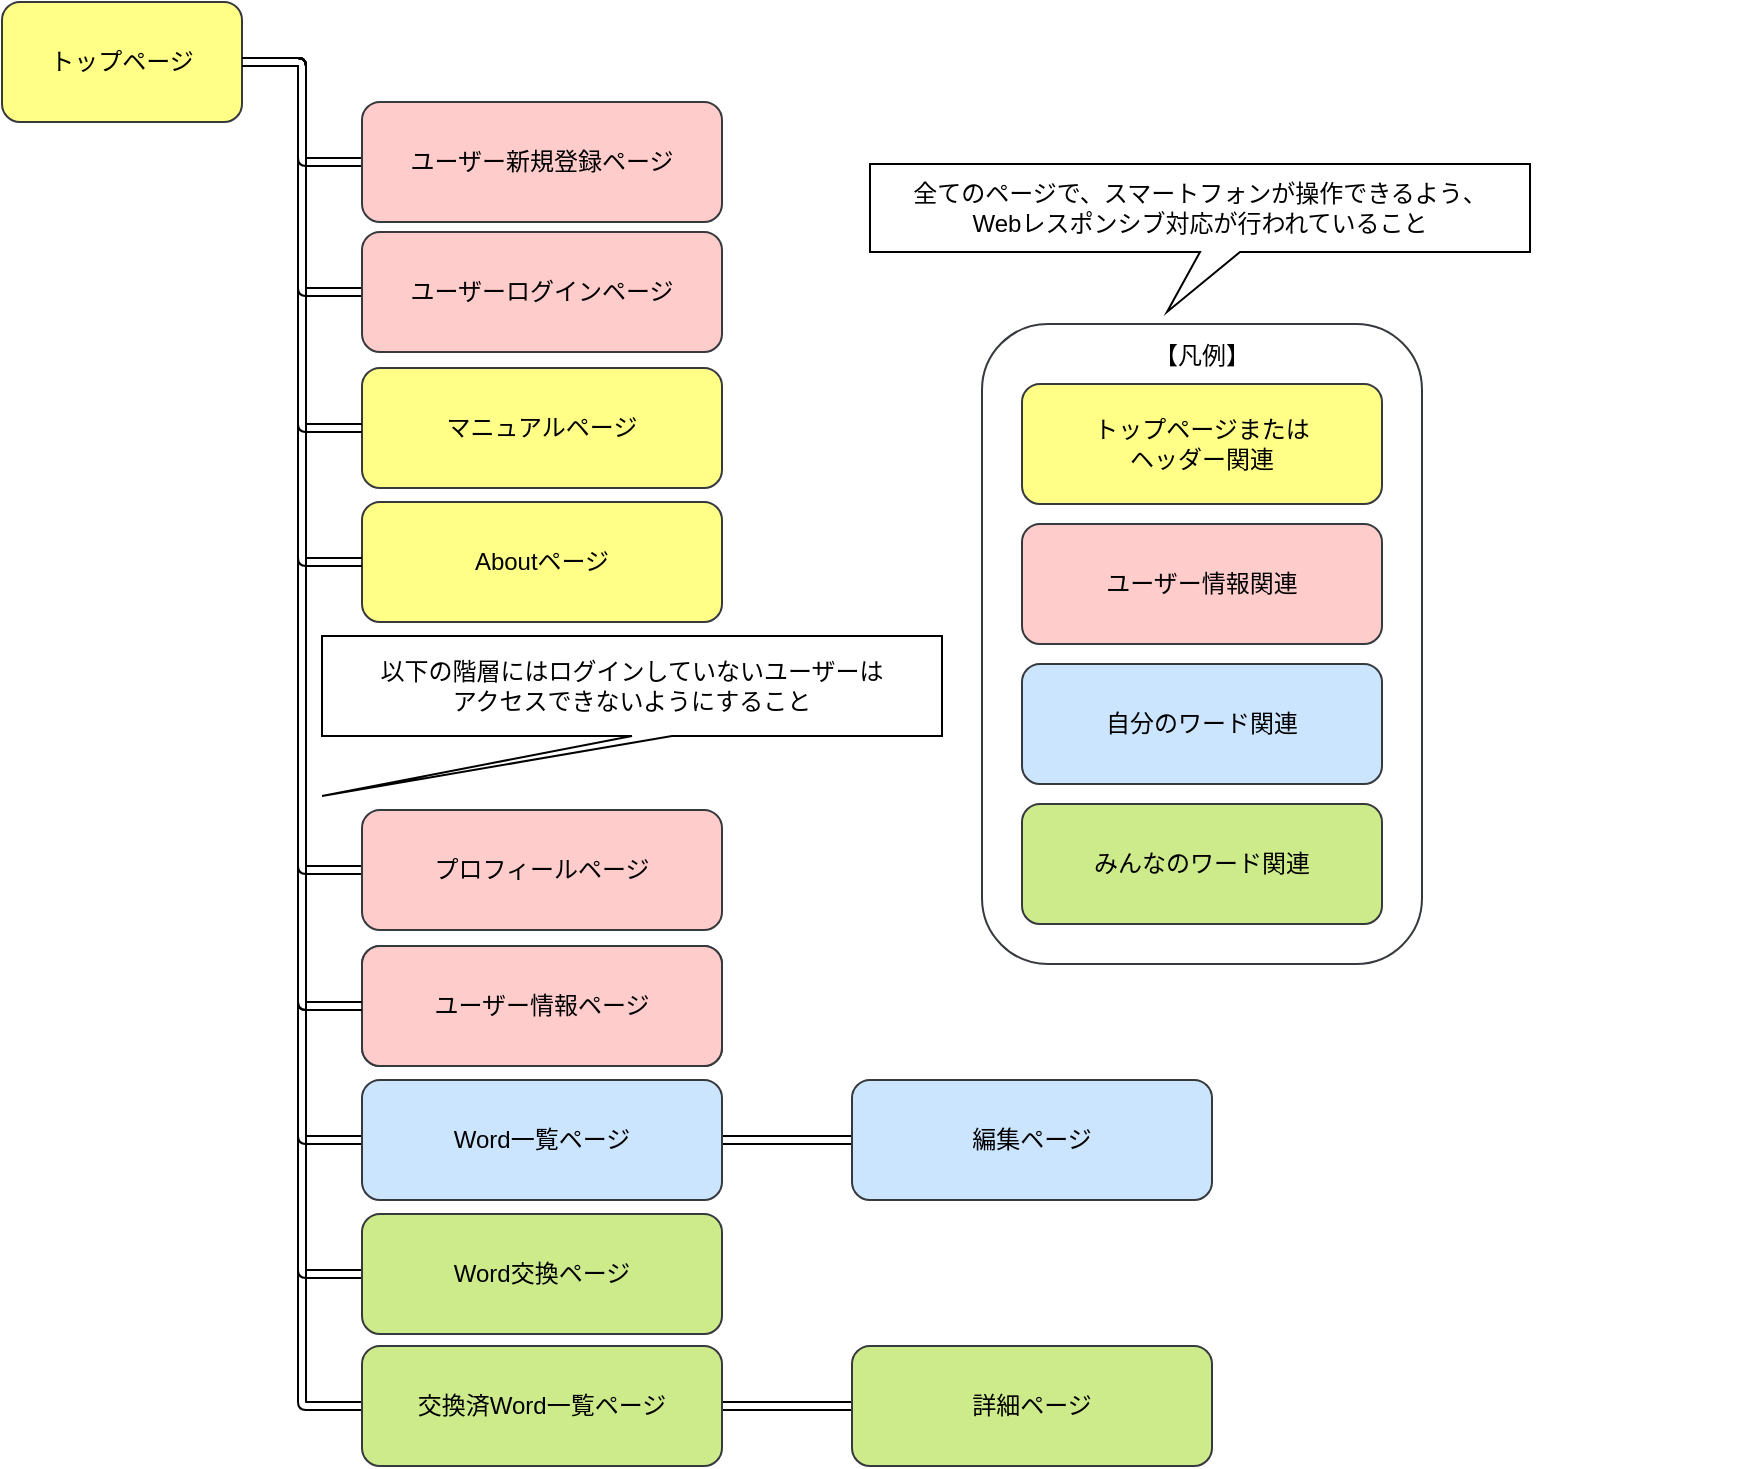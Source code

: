 <mxfile>
    <diagram id="yy-QNt_JoZgi6EvmA3wU" name="ページ1">
        <mxGraphModel dx="1796" dy="948" grid="1" gridSize="10" guides="1" tooltips="1" connect="1" arrows="1" fold="1" page="1" pageScale="1" pageWidth="827" pageHeight="1169" math="0" shadow="0">
            <root>
                <mxCell id="0"/>
                <mxCell id="1" parent="0"/>
                <mxCell id="13" style="edgeStyle=orthogonalEdgeStyle;html=1;fontColor=#000000;entryX=0;entryY=0.5;entryDx=0;entryDy=0;exitX=1;exitY=0.5;exitDx=0;exitDy=0;shape=link;" parent="1" source="2" target="4" edge="1">
                    <mxGeometry relative="1" as="geometry"/>
                </mxCell>
                <mxCell id="14" style="edgeStyle=orthogonalEdgeStyle;shape=link;html=1;entryX=0;entryY=0.5;entryDx=0;entryDy=0;fontColor=#000000;" parent="1" source="2" target="3" edge="1">
                    <mxGeometry relative="1" as="geometry"/>
                </mxCell>
                <mxCell id="15" style="edgeStyle=orthogonalEdgeStyle;shape=link;html=1;entryX=0;entryY=0.5;entryDx=0;entryDy=0;fontColor=#000000;" parent="1" source="2" target="5" edge="1">
                    <mxGeometry relative="1" as="geometry"/>
                </mxCell>
                <mxCell id="16" style="edgeStyle=orthogonalEdgeStyle;shape=link;html=1;entryX=0;entryY=0.5;entryDx=0;entryDy=0;fontColor=#000000;" parent="1" source="2" target="6" edge="1">
                    <mxGeometry relative="1" as="geometry"/>
                </mxCell>
                <mxCell id="17" style="edgeStyle=orthogonalEdgeStyle;shape=link;html=1;entryX=0;entryY=0.5;entryDx=0;entryDy=0;fontColor=#000000;" parent="1" source="2" target="7" edge="1">
                    <mxGeometry relative="1" as="geometry"/>
                </mxCell>
                <mxCell id="28" style="edgeStyle=orthogonalEdgeStyle;html=1;exitX=1;exitY=0.5;exitDx=0;exitDy=0;entryX=0;entryY=0.5;entryDx=0;entryDy=0;shape=link;" parent="1" source="2" target="27" edge="1">
                    <mxGeometry relative="1" as="geometry"/>
                </mxCell>
                <mxCell id="30" style="edgeStyle=orthogonalEdgeStyle;shape=link;html=1;entryX=0;entryY=0.5;entryDx=0;entryDy=0;" parent="1" source="2" target="8" edge="1">
                    <mxGeometry relative="1" as="geometry"/>
                </mxCell>
                <mxCell id="2" value="&lt;font color=&quot;#000000&quot;&gt;トップページ&lt;/font&gt;" style="rounded=1;whiteSpace=wrap;html=1;fillColor=#ffff88;strokeColor=#36393d;" parent="1" vertex="1">
                    <mxGeometry x="10" y="104" width="120" height="60" as="geometry"/>
                </mxCell>
                <mxCell id="3" value="&lt;font color=&quot;#000000&quot;&gt;ユーザーログインページ&lt;/font&gt;" style="rounded=1;whiteSpace=wrap;html=1;fillColor=#ffcccc;strokeColor=#36393d;" parent="1" vertex="1">
                    <mxGeometry x="190" y="219" width="180" height="60" as="geometry"/>
                </mxCell>
                <mxCell id="4" value="&lt;font color=&quot;#000000&quot;&gt;ユーザー新規登録ページ&lt;/font&gt;" style="rounded=1;whiteSpace=wrap;html=1;fillColor=#ffcccc;strokeColor=#36393d;" parent="1" vertex="1">
                    <mxGeometry x="190" y="154" width="180" height="60" as="geometry"/>
                </mxCell>
                <mxCell id="5" value="&lt;font color=&quot;#000000&quot;&gt;プロフィールページ&lt;/font&gt;" style="rounded=1;whiteSpace=wrap;html=1;fillColor=#ffcccc;strokeColor=#36393d;" parent="1" vertex="1">
                    <mxGeometry x="190" y="508" width="180" height="60" as="geometry"/>
                </mxCell>
                <mxCell id="29" style="edgeStyle=orthogonalEdgeStyle;html=1;entryX=0;entryY=0.5;entryDx=0;entryDy=0;shape=link;" parent="1" source="6" target="10" edge="1">
                    <mxGeometry relative="1" as="geometry"/>
                </mxCell>
                <mxCell id="6" value="&lt;font color=&quot;#000000&quot;&gt;Word一覧ページ&lt;/font&gt;" style="rounded=1;whiteSpace=wrap;html=1;fillColor=#cce5ff;strokeColor=#36393d;" parent="1" vertex="1">
                    <mxGeometry x="190" y="643" width="180" height="60" as="geometry"/>
                </mxCell>
                <mxCell id="23" style="edgeStyle=orthogonalEdgeStyle;shape=link;html=1;entryX=0;entryY=0.5;entryDx=0;entryDy=0;fontColor=#000000;" parent="1" source="7" target="12" edge="1">
                    <mxGeometry relative="1" as="geometry"/>
                </mxCell>
                <mxCell id="7" value="&lt;font color=&quot;#000000&quot;&gt;交換済Word一覧ページ&lt;/font&gt;" style="rounded=1;whiteSpace=wrap;html=1;fillColor=#cdeb8b;strokeColor=#36393d;" parent="1" vertex="1">
                    <mxGeometry x="190" y="776" width="180" height="60" as="geometry"/>
                </mxCell>
                <mxCell id="8" value="&lt;font color=&quot;#000000&quot;&gt;登録ページ&lt;/font&gt;" style="rounded=1;whiteSpace=wrap;html=1;fillColor=#cce5ff;strokeColor=#36393d;" parent="1" vertex="1">
                    <mxGeometry x="190" y="576" width="180" height="60" as="geometry"/>
                </mxCell>
                <mxCell id="10" value="&lt;font color=&quot;#000000&quot;&gt;編集ページ&lt;/font&gt;" style="rounded=1;whiteSpace=wrap;html=1;fillColor=#cce5ff;strokeColor=#36393d;" parent="1" vertex="1">
                    <mxGeometry x="435" y="643" width="180" height="60" as="geometry"/>
                </mxCell>
                <mxCell id="12" value="&lt;font color=&quot;#000000&quot;&gt;詳細ページ&lt;/font&gt;" style="rounded=1;whiteSpace=wrap;html=1;fillColor=#cdeb8b;strokeColor=#36393d;" parent="1" vertex="1">
                    <mxGeometry x="435" y="776" width="180" height="60" as="geometry"/>
                </mxCell>
                <mxCell id="26" value="以下の階層にはログインしていないユーザーは&lt;br&gt;アクセスできないようにすること" style="shape=callout;whiteSpace=wrap;html=1;perimeter=calloutPerimeter;fontColor=#000000;fillColor=#FFFFFF;position2=0;" parent="1" vertex="1">
                    <mxGeometry x="170" y="421" width="310" height="80" as="geometry"/>
                </mxCell>
                <mxCell id="27" value="&lt;font color=&quot;#000000&quot;&gt;Word交換ページ&lt;/font&gt;" style="rounded=1;whiteSpace=wrap;html=1;fillColor=#cdeb8b;strokeColor=#36393d;" parent="1" vertex="1">
                    <mxGeometry x="190" y="710" width="180" height="60" as="geometry"/>
                </mxCell>
                <mxCell id="31" value="&lt;font color=&quot;#000000&quot;&gt;マニュアルページ&lt;/font&gt;" style="rounded=1;whiteSpace=wrap;html=1;fillColor=#ffff88;strokeColor=#36393d;" parent="1" vertex="1">
                    <mxGeometry x="190" y="287" width="180" height="60" as="geometry"/>
                </mxCell>
                <mxCell id="32" style="edgeStyle=orthogonalEdgeStyle;shape=link;html=1;entryX=0;entryY=0.5;entryDx=0;entryDy=0;exitX=1;exitY=0.5;exitDx=0;exitDy=0;" parent="1" source="2" target="31" edge="1">
                    <mxGeometry relative="1" as="geometry">
                        <mxPoint x="140" y="144" as="sourcePoint"/>
                        <mxPoint x="200" y="689" as="targetPoint"/>
                    </mxGeometry>
                </mxCell>
                <mxCell id="33" value="&lt;font color=&quot;#000000&quot;&gt;Aboutページ&lt;/font&gt;" style="rounded=1;whiteSpace=wrap;html=1;fillColor=#ffff88;strokeColor=#36393d;" parent="1" vertex="1">
                    <mxGeometry x="190" y="354" width="180" height="60" as="geometry"/>
                </mxCell>
                <mxCell id="34" style="edgeStyle=orthogonalEdgeStyle;shape=link;html=1;entryX=0;entryY=0.5;entryDx=0;entryDy=0;exitX=1;exitY=0.5;exitDx=0;exitDy=0;" parent="1" source="2" target="33" edge="1">
                    <mxGeometry relative="1" as="geometry">
                        <mxPoint x="140" y="144" as="sourcePoint"/>
                        <mxPoint x="200" y="354" as="targetPoint"/>
                    </mxGeometry>
                </mxCell>
                <mxCell id="41" value="" style="group" parent="1" vertex="1" connectable="0">
                    <mxGeometry x="500" y="265" width="390" height="320" as="geometry"/>
                </mxCell>
                <mxCell id="40" value="&lt;font color=&quot;#000000&quot;&gt;【凡例】&lt;br&gt;&lt;br&gt;&lt;br&gt;&lt;br&gt;&lt;br&gt;&lt;br&gt;&lt;br&gt;&lt;br&gt;&lt;br&gt;&lt;br&gt;&lt;br&gt;&lt;br&gt;&lt;br&gt;&lt;br&gt;&lt;br&gt;&lt;br&gt;&lt;br&gt;&lt;br&gt;&lt;br&gt;&lt;br&gt;&lt;br&gt;&lt;/font&gt;" style="rounded=1;whiteSpace=wrap;html=1;fillColor=#FFFFFF;strokeColor=#36393d;" parent="41" vertex="1">
                    <mxGeometry width="220" height="320" as="geometry"/>
                </mxCell>
                <mxCell id="36" value="&lt;font color=&quot;#000000&quot;&gt;トップページまたは&lt;br&gt;ヘッダー関連&lt;br&gt;&lt;/font&gt;" style="rounded=1;whiteSpace=wrap;html=1;fillColor=#ffff88;strokeColor=#36393d;" parent="41" vertex="1">
                    <mxGeometry x="20" y="30" width="180" height="60" as="geometry"/>
                </mxCell>
                <mxCell id="37" value="&lt;font color=&quot;#000000&quot;&gt;ユーザー情報関連&lt;/font&gt;" style="rounded=1;whiteSpace=wrap;html=1;fillColor=#ffcccc;strokeColor=#36393d;" parent="41" vertex="1">
                    <mxGeometry x="20" y="100" width="180" height="60" as="geometry"/>
                </mxCell>
                <mxCell id="38" value="&lt;font color=&quot;#000000&quot;&gt;自分のワード関連&lt;/font&gt;" style="rounded=1;whiteSpace=wrap;html=1;fillColor=#cce5ff;strokeColor=#36393d;" parent="41" vertex="1">
                    <mxGeometry x="20" y="170" width="180" height="60" as="geometry"/>
                </mxCell>
                <mxCell id="39" value="&lt;font color=&quot;#000000&quot;&gt;みんなのワード関連&lt;/font&gt;" style="rounded=1;whiteSpace=wrap;html=1;fillColor=#cdeb8b;strokeColor=#36393d;" parent="41" vertex="1">
                    <mxGeometry x="20" y="240" width="180" height="60" as="geometry"/>
                </mxCell>
                <mxCell id="42" value="&lt;font color=&quot;#000000&quot;&gt;ユーザー情報ページ&lt;/font&gt;" style="rounded=1;whiteSpace=wrap;html=1;fillColor=#ffcccc;strokeColor=#36393d;" parent="1" vertex="1">
                    <mxGeometry x="190" y="576" width="180" height="60" as="geometry"/>
                </mxCell>
                <mxCell id="43" style="edgeStyle=orthogonalEdgeStyle;shape=link;html=1;entryX=0;entryY=0.5;entryDx=0;entryDy=0;fontColor=#000000;exitX=1;exitY=0.5;exitDx=0;exitDy=0;" parent="1" source="2" target="42" edge="1">
                    <mxGeometry relative="1" as="geometry">
                        <mxPoint x="140" y="144" as="sourcePoint"/>
                        <mxPoint x="200" y="548" as="targetPoint"/>
                    </mxGeometry>
                </mxCell>
                <mxCell id="44" value="全てのページで、スマートフォンが操作できるよう、&lt;br&gt;Webレスポンシブ対応が行われていること" style="shape=callout;whiteSpace=wrap;html=1;perimeter=calloutPerimeter;fontColor=#000000;fillColor=#FFFFFF;position2=0.45;" vertex="1" parent="1">
                    <mxGeometry x="444" y="185" width="330" height="74" as="geometry"/>
                </mxCell>
            </root>
        </mxGraphModel>
    </diagram>
</mxfile>